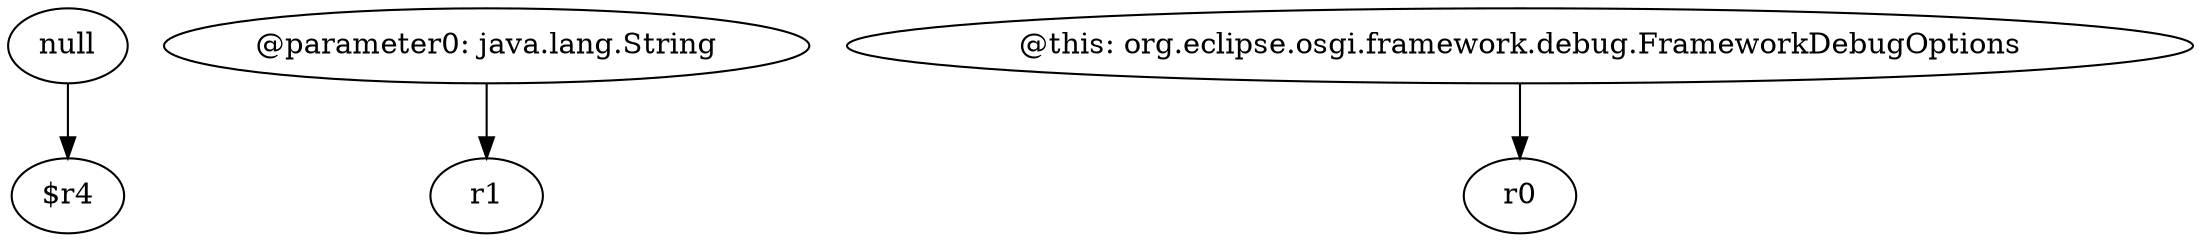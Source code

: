 digraph g {
0[label="null"]
1[label="$r4"]
0->1[label=""]
2[label="@parameter0: java.lang.String"]
3[label="r1"]
2->3[label=""]
4[label="@this: org.eclipse.osgi.framework.debug.FrameworkDebugOptions"]
5[label="r0"]
4->5[label=""]
}